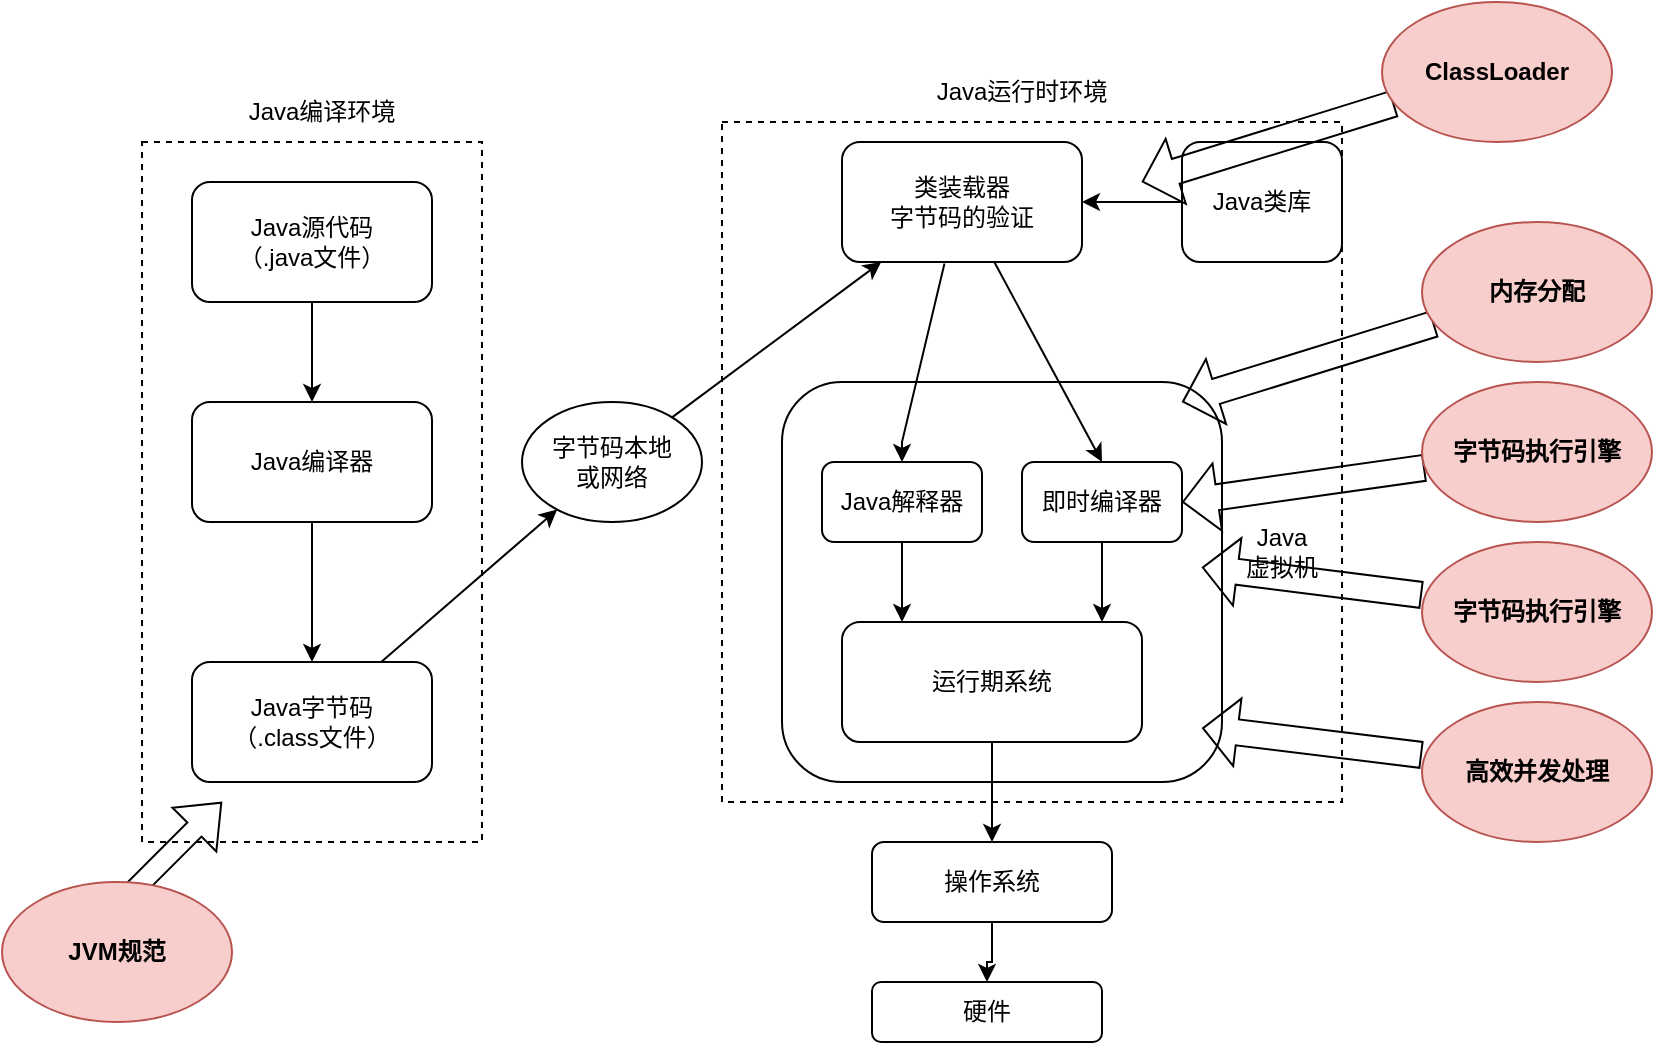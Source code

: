<mxfile version="21.3.7" type="github">
  <diagram name="第 1 页" id="_olERDH-Ds2qDen2ryAS">
    <mxGraphModel dx="889" dy="561" grid="1" gridSize="10" guides="1" tooltips="1" connect="1" arrows="1" fold="1" page="1" pageScale="1" pageWidth="900" pageHeight="1600" math="0" shadow="0">
      <root>
        <mxCell id="0" />
        <mxCell id="1" parent="0" />
        <mxCell id="3maOfFrvnZsRWrZ1mnj6-1" value="" style="rounded=0;whiteSpace=wrap;html=1;dashed=1;" vertex="1" parent="1">
          <mxGeometry x="110" y="180" width="170" height="350" as="geometry" />
        </mxCell>
        <mxCell id="3maOfFrvnZsRWrZ1mnj6-4" value="" style="edgeStyle=orthogonalEdgeStyle;rounded=0;orthogonalLoop=1;jettySize=auto;html=1;" edge="1" parent="1" source="3maOfFrvnZsRWrZ1mnj6-2" target="3maOfFrvnZsRWrZ1mnj6-3">
          <mxGeometry relative="1" as="geometry" />
        </mxCell>
        <mxCell id="3maOfFrvnZsRWrZ1mnj6-2" value="Java源代码&lt;br&gt;（.java文件）" style="rounded=1;whiteSpace=wrap;html=1;" vertex="1" parent="1">
          <mxGeometry x="135" y="200" width="120" height="60" as="geometry" />
        </mxCell>
        <mxCell id="3maOfFrvnZsRWrZ1mnj6-6" value="" style="edgeStyle=orthogonalEdgeStyle;rounded=0;orthogonalLoop=1;jettySize=auto;html=1;" edge="1" parent="1" source="3maOfFrvnZsRWrZ1mnj6-3" target="3maOfFrvnZsRWrZ1mnj6-5">
          <mxGeometry relative="1" as="geometry" />
        </mxCell>
        <mxCell id="3maOfFrvnZsRWrZ1mnj6-3" value="Java编译器" style="whiteSpace=wrap;html=1;rounded=1;" vertex="1" parent="1">
          <mxGeometry x="135" y="310" width="120" height="60" as="geometry" />
        </mxCell>
        <mxCell id="3maOfFrvnZsRWrZ1mnj6-8" value="" style="rounded=0;orthogonalLoop=1;jettySize=auto;html=1;" edge="1" parent="1" source="3maOfFrvnZsRWrZ1mnj6-5" target="3maOfFrvnZsRWrZ1mnj6-7">
          <mxGeometry relative="1" as="geometry" />
        </mxCell>
        <mxCell id="3maOfFrvnZsRWrZ1mnj6-5" value="Java字节码&lt;br&gt;（.class文件）" style="whiteSpace=wrap;html=1;rounded=1;" vertex="1" parent="1">
          <mxGeometry x="135" y="440" width="120" height="60" as="geometry" />
        </mxCell>
        <mxCell id="3maOfFrvnZsRWrZ1mnj6-11" value="" style="rounded=0;orthogonalLoop=1;jettySize=auto;html=1;" edge="1" parent="1" source="3maOfFrvnZsRWrZ1mnj6-7" target="3maOfFrvnZsRWrZ1mnj6-10">
          <mxGeometry relative="1" as="geometry" />
        </mxCell>
        <mxCell id="3maOfFrvnZsRWrZ1mnj6-7" value="字节码本地&lt;br&gt;或网络" style="ellipse;whiteSpace=wrap;html=1;rounded=1;" vertex="1" parent="1">
          <mxGeometry x="300" y="310" width="90" height="60" as="geometry" />
        </mxCell>
        <mxCell id="3maOfFrvnZsRWrZ1mnj6-9" value="Java编译环境" style="text;html=1;strokeColor=none;fillColor=none;align=center;verticalAlign=middle;whiteSpace=wrap;rounded=0;" vertex="1" parent="1">
          <mxGeometry x="160" y="150" width="80" height="30" as="geometry" />
        </mxCell>
        <mxCell id="3maOfFrvnZsRWrZ1mnj6-18" style="rounded=0;orthogonalLoop=1;jettySize=auto;html=1;entryX=0.5;entryY=0;entryDx=0;entryDy=0;exitX=0.427;exitY=1.012;exitDx=0;exitDy=0;exitPerimeter=0;" edge="1" parent="1" source="3maOfFrvnZsRWrZ1mnj6-10" target="3maOfFrvnZsRWrZ1mnj6-16">
          <mxGeometry relative="1" as="geometry">
            <Array as="points">
              <mxPoint x="490" y="330" />
            </Array>
          </mxGeometry>
        </mxCell>
        <mxCell id="3maOfFrvnZsRWrZ1mnj6-19" style="rounded=0;orthogonalLoop=1;jettySize=auto;html=1;entryX=0.5;entryY=0;entryDx=0;entryDy=0;" edge="1" parent="1" source="3maOfFrvnZsRWrZ1mnj6-10" target="3maOfFrvnZsRWrZ1mnj6-17">
          <mxGeometry relative="1" as="geometry" />
        </mxCell>
        <mxCell id="3maOfFrvnZsRWrZ1mnj6-10" value="类装载器&lt;br&gt;字节码的验证" style="whiteSpace=wrap;html=1;rounded=1;" vertex="1" parent="1">
          <mxGeometry x="460" y="180" width="120" height="60" as="geometry" />
        </mxCell>
        <mxCell id="3maOfFrvnZsRWrZ1mnj6-12" value="Java运行时环境" style="text;html=1;strokeColor=none;fillColor=none;align=center;verticalAlign=middle;whiteSpace=wrap;rounded=0;" vertex="1" parent="1">
          <mxGeometry x="500" y="140" width="100" height="30" as="geometry" />
        </mxCell>
        <mxCell id="3maOfFrvnZsRWrZ1mnj6-13" value="" style="rounded=1;whiteSpace=wrap;html=1;fillColor=none;" vertex="1" parent="1">
          <mxGeometry x="430" y="300" width="220" height="200" as="geometry" />
        </mxCell>
        <mxCell id="3maOfFrvnZsRWrZ1mnj6-15" style="edgeStyle=orthogonalEdgeStyle;rounded=0;orthogonalLoop=1;jettySize=auto;html=1;entryX=1;entryY=0.5;entryDx=0;entryDy=0;" edge="1" parent="1" source="3maOfFrvnZsRWrZ1mnj6-14" target="3maOfFrvnZsRWrZ1mnj6-10">
          <mxGeometry relative="1" as="geometry" />
        </mxCell>
        <mxCell id="3maOfFrvnZsRWrZ1mnj6-14" value="Java类库" style="rounded=1;whiteSpace=wrap;html=1;" vertex="1" parent="1">
          <mxGeometry x="630" y="180" width="80" height="60" as="geometry" />
        </mxCell>
        <mxCell id="3maOfFrvnZsRWrZ1mnj6-22" style="edgeStyle=orthogonalEdgeStyle;rounded=0;orthogonalLoop=1;jettySize=auto;html=1;entryX=0.2;entryY=0;entryDx=0;entryDy=0;entryPerimeter=0;" edge="1" parent="1" source="3maOfFrvnZsRWrZ1mnj6-16" target="3maOfFrvnZsRWrZ1mnj6-20">
          <mxGeometry relative="1" as="geometry" />
        </mxCell>
        <mxCell id="3maOfFrvnZsRWrZ1mnj6-16" value="Java解释器" style="rounded=1;whiteSpace=wrap;html=1;" vertex="1" parent="1">
          <mxGeometry x="450" y="340" width="80" height="40" as="geometry" />
        </mxCell>
        <mxCell id="3maOfFrvnZsRWrZ1mnj6-23" value="" style="edgeStyle=orthogonalEdgeStyle;rounded=0;orthogonalLoop=1;jettySize=auto;html=1;" edge="1" parent="1" source="3maOfFrvnZsRWrZ1mnj6-17" target="3maOfFrvnZsRWrZ1mnj6-20">
          <mxGeometry relative="1" as="geometry">
            <Array as="points">
              <mxPoint x="590" y="420" />
              <mxPoint x="590" y="420" />
            </Array>
          </mxGeometry>
        </mxCell>
        <mxCell id="3maOfFrvnZsRWrZ1mnj6-17" value="即时编译器" style="rounded=1;whiteSpace=wrap;html=1;" vertex="1" parent="1">
          <mxGeometry x="550" y="340" width="80" height="40" as="geometry" />
        </mxCell>
        <mxCell id="3maOfFrvnZsRWrZ1mnj6-25" value="" style="edgeStyle=orthogonalEdgeStyle;rounded=0;orthogonalLoop=1;jettySize=auto;html=1;" edge="1" parent="1" source="3maOfFrvnZsRWrZ1mnj6-20" target="3maOfFrvnZsRWrZ1mnj6-24">
          <mxGeometry relative="1" as="geometry" />
        </mxCell>
        <mxCell id="3maOfFrvnZsRWrZ1mnj6-20" value="运行期系统" style="rounded=1;whiteSpace=wrap;html=1;" vertex="1" parent="1">
          <mxGeometry x="460" y="420" width="150" height="60" as="geometry" />
        </mxCell>
        <mxCell id="3maOfFrvnZsRWrZ1mnj6-27" value="" style="edgeStyle=orthogonalEdgeStyle;rounded=0;orthogonalLoop=1;jettySize=auto;html=1;" edge="1" parent="1" source="3maOfFrvnZsRWrZ1mnj6-24" target="3maOfFrvnZsRWrZ1mnj6-26">
          <mxGeometry relative="1" as="geometry" />
        </mxCell>
        <mxCell id="3maOfFrvnZsRWrZ1mnj6-24" value="操作系统" style="whiteSpace=wrap;html=1;rounded=1;" vertex="1" parent="1">
          <mxGeometry x="475" y="530" width="120" height="40" as="geometry" />
        </mxCell>
        <mxCell id="3maOfFrvnZsRWrZ1mnj6-26" value="硬件" style="whiteSpace=wrap;html=1;rounded=1;" vertex="1" parent="1">
          <mxGeometry x="475" y="600" width="115" height="30" as="geometry" />
        </mxCell>
        <mxCell id="3maOfFrvnZsRWrZ1mnj6-28" value="Java&lt;br&gt;虚拟机" style="text;html=1;strokeColor=none;fillColor=none;align=center;verticalAlign=middle;whiteSpace=wrap;rounded=0;" vertex="1" parent="1">
          <mxGeometry x="630" y="370" width="100" height="30" as="geometry" />
        </mxCell>
        <mxCell id="3maOfFrvnZsRWrZ1mnj6-29" value="" style="rounded=0;whiteSpace=wrap;html=1;fillColor=none;dashed=1;" vertex="1" parent="1">
          <mxGeometry x="400" y="170" width="310" height="340" as="geometry" />
        </mxCell>
        <mxCell id="3maOfFrvnZsRWrZ1mnj6-30" value="" style="shape=flexArrow;endArrow=classic;html=1;rounded=0;" edge="1" parent="1">
          <mxGeometry width="50" height="50" relative="1" as="geometry">
            <mxPoint x="100" y="560" as="sourcePoint" />
            <mxPoint x="150" y="510" as="targetPoint" />
          </mxGeometry>
        </mxCell>
        <mxCell id="3maOfFrvnZsRWrZ1mnj6-31" value="&lt;b&gt;JVM规范&lt;/b&gt;" style="ellipse;whiteSpace=wrap;html=1;fillColor=#f8cecc;strokeColor=#b85450;" vertex="1" parent="1">
          <mxGeometry x="40" y="550" width="115" height="70" as="geometry" />
        </mxCell>
        <mxCell id="3maOfFrvnZsRWrZ1mnj6-33" value="" style="shape=flexArrow;endArrow=classic;html=1;rounded=0;entryX=0.677;entryY=0.088;entryDx=0;entryDy=0;entryPerimeter=0;width=13;endSize=5.43;" edge="1" parent="1" source="3maOfFrvnZsRWrZ1mnj6-34" target="3maOfFrvnZsRWrZ1mnj6-29">
          <mxGeometry width="50" height="50" relative="1" as="geometry">
            <mxPoint x="820" y="205" as="sourcePoint" />
            <mxPoint x="870" y="155" as="targetPoint" />
          </mxGeometry>
        </mxCell>
        <mxCell id="3maOfFrvnZsRWrZ1mnj6-34" value="&lt;b&gt;ClassLoader&lt;/b&gt;" style="ellipse;whiteSpace=wrap;html=1;fillColor=#f8cecc;strokeColor=#b85450;" vertex="1" parent="1">
          <mxGeometry x="730" y="110" width="115" height="70" as="geometry" />
        </mxCell>
        <mxCell id="3maOfFrvnZsRWrZ1mnj6-36" value="" style="shape=flexArrow;endArrow=classic;html=1;rounded=0;entryX=0.677;entryY=0.088;entryDx=0;entryDy=0;entryPerimeter=0;width=13;endSize=5.43;" edge="1" parent="1" source="3maOfFrvnZsRWrZ1mnj6-37">
          <mxGeometry width="50" height="50" relative="1" as="geometry">
            <mxPoint x="840" y="315" as="sourcePoint" />
            <mxPoint x="630" y="310" as="targetPoint" />
          </mxGeometry>
        </mxCell>
        <mxCell id="3maOfFrvnZsRWrZ1mnj6-37" value="&lt;b&gt;内存分配&lt;/b&gt;" style="ellipse;whiteSpace=wrap;html=1;fillColor=#f8cecc;strokeColor=#b85450;" vertex="1" parent="1">
          <mxGeometry x="750" y="220" width="115" height="70" as="geometry" />
        </mxCell>
        <mxCell id="3maOfFrvnZsRWrZ1mnj6-38" value="" style="shape=flexArrow;endArrow=classic;html=1;rounded=0;entryX=0.742;entryY=0.559;entryDx=0;entryDy=0;entryPerimeter=0;width=13;endSize=5.43;" edge="1" parent="1" source="3maOfFrvnZsRWrZ1mnj6-39" target="3maOfFrvnZsRWrZ1mnj6-29">
          <mxGeometry width="50" height="50" relative="1" as="geometry">
            <mxPoint x="840" y="395" as="sourcePoint" />
            <mxPoint x="630" y="390" as="targetPoint" />
          </mxGeometry>
        </mxCell>
        <mxCell id="3maOfFrvnZsRWrZ1mnj6-39" value="&lt;b&gt;字节码执行引擎&lt;/b&gt;" style="ellipse;whiteSpace=wrap;html=1;fillColor=#f8cecc;strokeColor=#b85450;" vertex="1" parent="1">
          <mxGeometry x="750" y="300" width="115" height="70" as="geometry" />
        </mxCell>
        <mxCell id="3maOfFrvnZsRWrZ1mnj6-40" value="&lt;b&gt;字节码执行引擎&lt;/b&gt;" style="ellipse;whiteSpace=wrap;html=1;fillColor=#f8cecc;strokeColor=#b85450;" vertex="1" parent="1">
          <mxGeometry x="750" y="380" width="115" height="70" as="geometry" />
        </mxCell>
        <mxCell id="3maOfFrvnZsRWrZ1mnj6-41" value="" style="shape=flexArrow;endArrow=classic;html=1;rounded=0;width=13;endSize=5.43;entryX=0.774;entryY=0.655;entryDx=0;entryDy=0;entryPerimeter=0;" edge="1" parent="1" target="3maOfFrvnZsRWrZ1mnj6-29">
          <mxGeometry width="50" height="50" relative="1" as="geometry">
            <mxPoint x="750" y="406.5" as="sourcePoint" />
            <mxPoint x="629" y="423.5" as="targetPoint" />
          </mxGeometry>
        </mxCell>
        <mxCell id="3maOfFrvnZsRWrZ1mnj6-42" value="&lt;b&gt;高效并发处理&lt;/b&gt;" style="ellipse;whiteSpace=wrap;html=1;fillColor=#f8cecc;strokeColor=#b85450;" vertex="1" parent="1">
          <mxGeometry x="750" y="460" width="115" height="70" as="geometry" />
        </mxCell>
        <mxCell id="3maOfFrvnZsRWrZ1mnj6-43" value="" style="shape=flexArrow;endArrow=classic;html=1;rounded=0;width=13;endSize=5.43;entryX=0.774;entryY=0.655;entryDx=0;entryDy=0;entryPerimeter=0;" edge="1" parent="1">
          <mxGeometry width="50" height="50" relative="1" as="geometry">
            <mxPoint x="750" y="486.5" as="sourcePoint" />
            <mxPoint x="640" y="473" as="targetPoint" />
          </mxGeometry>
        </mxCell>
      </root>
    </mxGraphModel>
  </diagram>
</mxfile>
